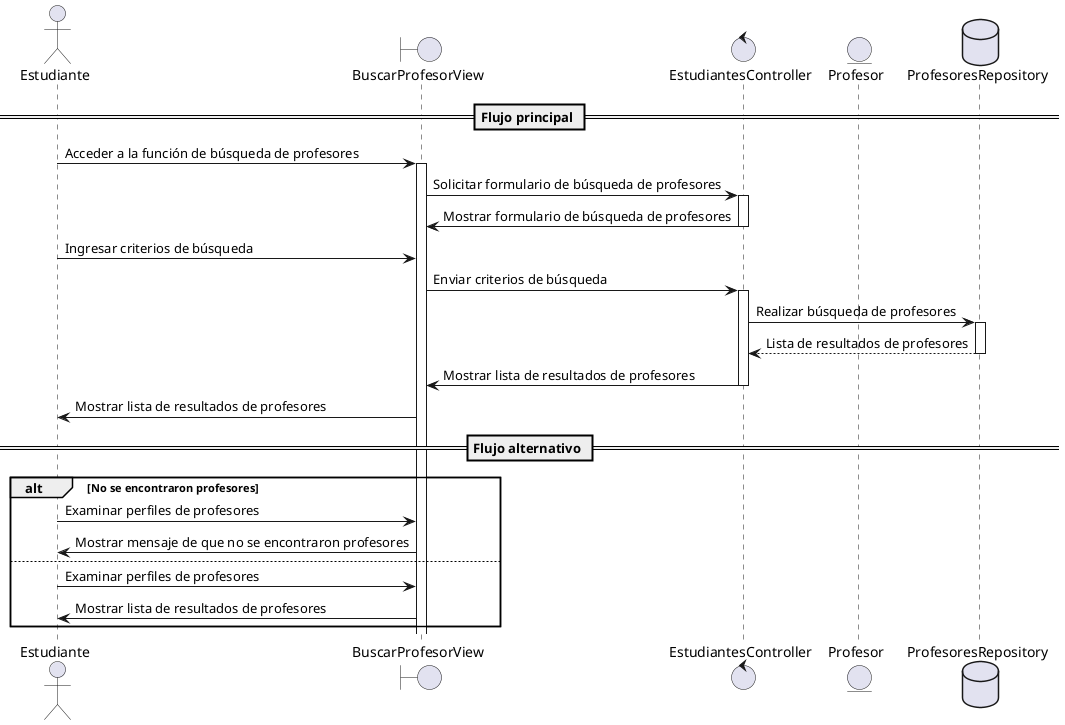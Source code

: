 @startuml
actor Estudiante
boundary "BuscarProfesorView" as View
control "EstudiantesController" as Controller
entity "Profesor" as Profesor
database "ProfesoresRepository" as Repository

== Flujo principal ==
Estudiante -> View : Acceder a la función de búsqueda de profesores
activate View
View -> Controller : Solicitar formulario de búsqueda de profesores
activate Controller
Controller -> View : Mostrar formulario de búsqueda de profesores
deactivate Controller
Estudiante -> View : Ingresar criterios de búsqueda
View -> Controller : Enviar criterios de búsqueda
activate Controller
Controller -> Repository : Realizar búsqueda de profesores
activate Repository
Repository --> Controller : Lista de resultados de profesores
deactivate Repository
Controller -> View : Mostrar lista de resultados de profesores
deactivate Controller
View -> Estudiante : Mostrar lista de resultados de profesores

== Flujo alternativo ==
alt No se encontraron profesores
    Estudiante -> View : Examinar perfiles de profesores
    View -> Estudiante : Mostrar mensaje de que no se encontraron profesores
else
    Estudiante -> View : Examinar perfiles de profesores
    View -> Estudiante : Mostrar lista de resultados de profesores
end
@enduml